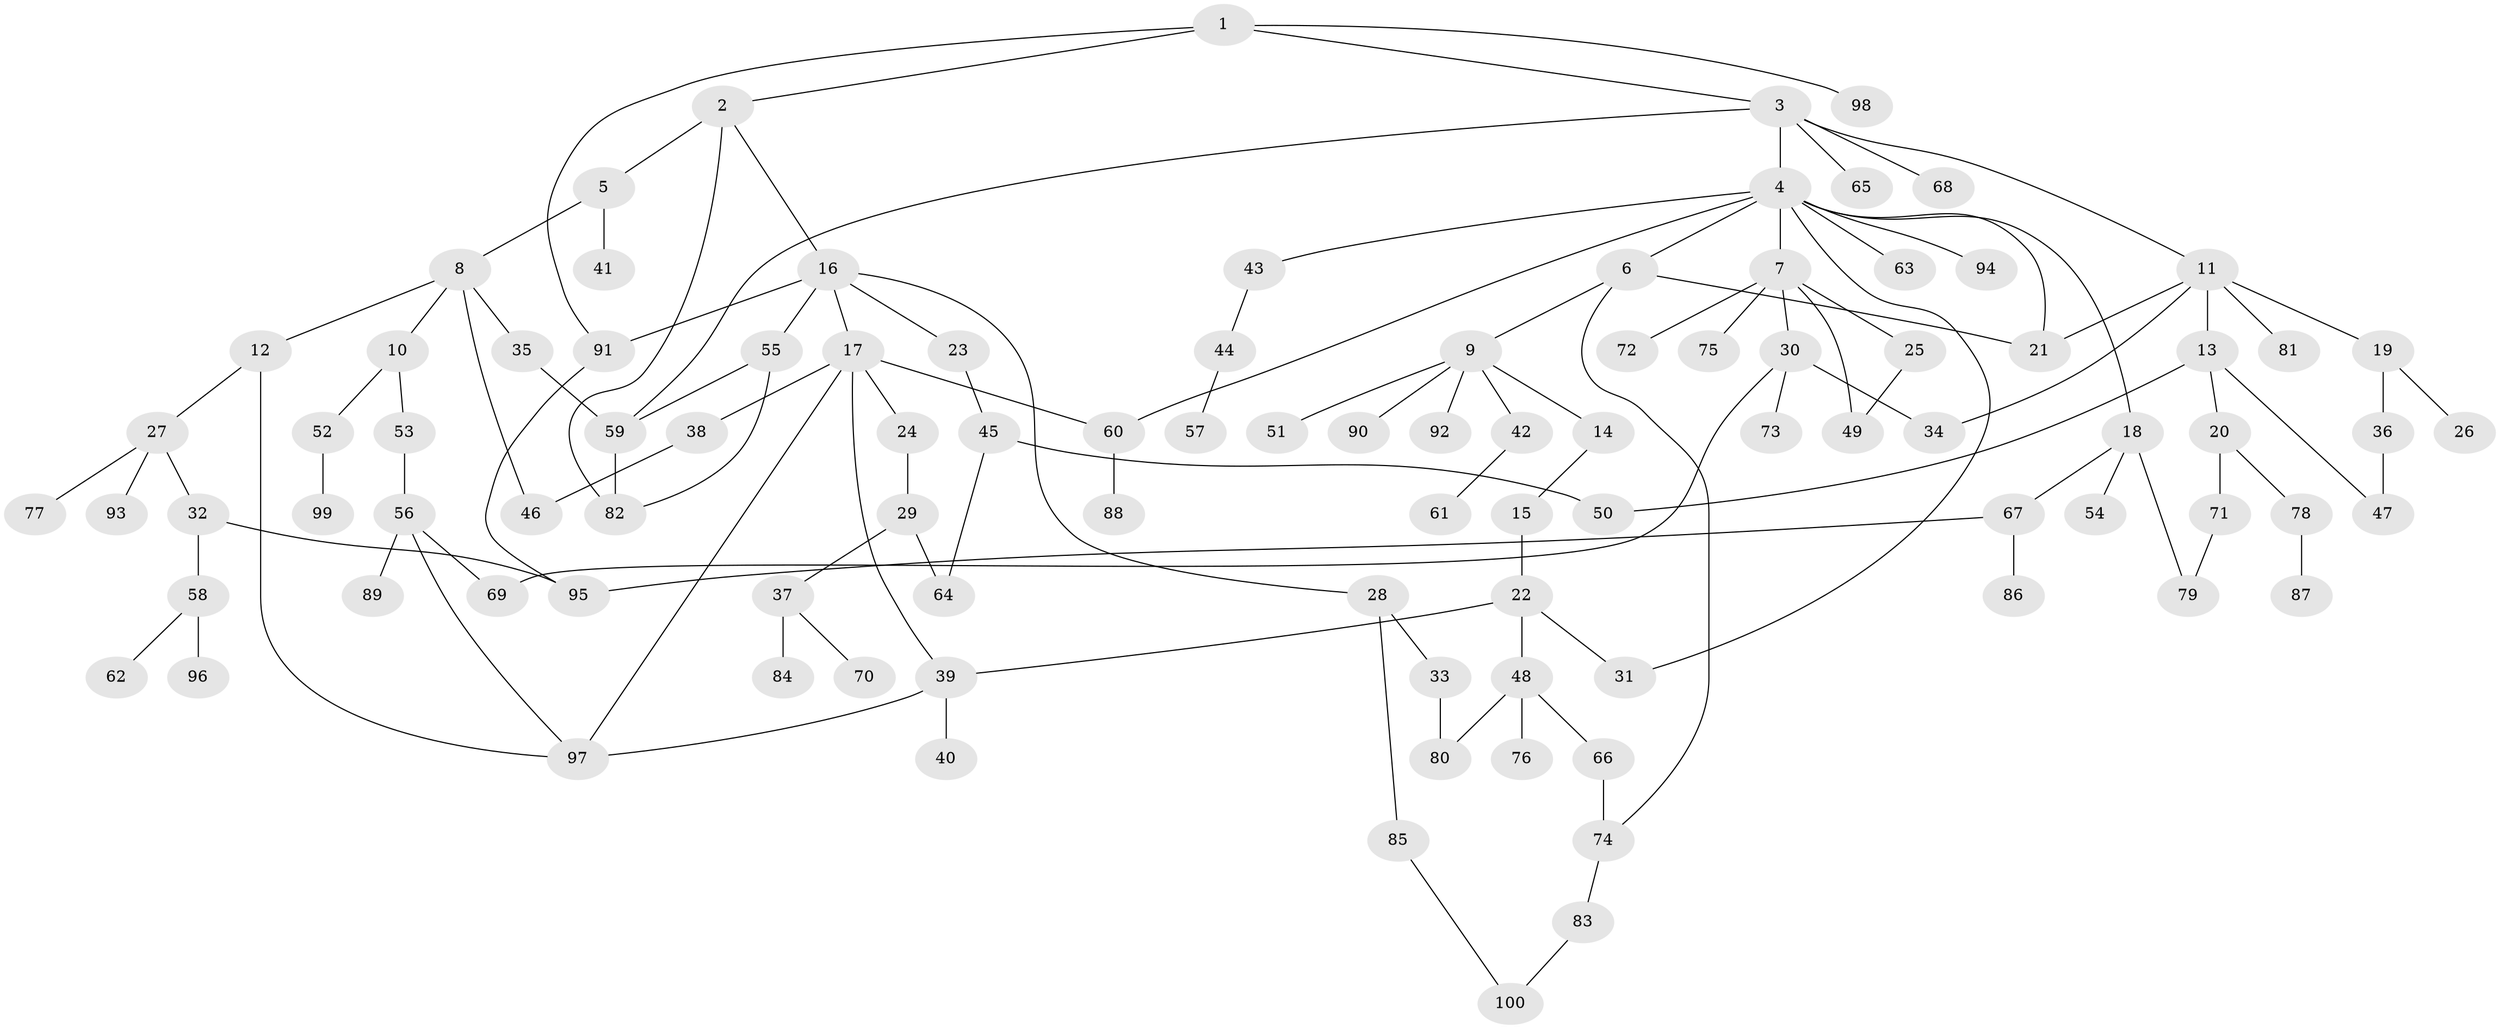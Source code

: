 // Generated by graph-tools (version 1.1) at 2025/38/02/21/25 10:38:52]
// undirected, 100 vertices, 125 edges
graph export_dot {
graph [start="1"]
  node [color=gray90,style=filled];
  1;
  2;
  3;
  4;
  5;
  6;
  7;
  8;
  9;
  10;
  11;
  12;
  13;
  14;
  15;
  16;
  17;
  18;
  19;
  20;
  21;
  22;
  23;
  24;
  25;
  26;
  27;
  28;
  29;
  30;
  31;
  32;
  33;
  34;
  35;
  36;
  37;
  38;
  39;
  40;
  41;
  42;
  43;
  44;
  45;
  46;
  47;
  48;
  49;
  50;
  51;
  52;
  53;
  54;
  55;
  56;
  57;
  58;
  59;
  60;
  61;
  62;
  63;
  64;
  65;
  66;
  67;
  68;
  69;
  70;
  71;
  72;
  73;
  74;
  75;
  76;
  77;
  78;
  79;
  80;
  81;
  82;
  83;
  84;
  85;
  86;
  87;
  88;
  89;
  90;
  91;
  92;
  93;
  94;
  95;
  96;
  97;
  98;
  99;
  100;
  1 -- 2;
  1 -- 3;
  1 -- 98;
  1 -- 91;
  2 -- 5;
  2 -- 16;
  2 -- 82;
  3 -- 4;
  3 -- 11;
  3 -- 59;
  3 -- 65;
  3 -- 68;
  4 -- 6;
  4 -- 7;
  4 -- 18;
  4 -- 31;
  4 -- 43;
  4 -- 63;
  4 -- 94;
  4 -- 60;
  4 -- 21;
  5 -- 8;
  5 -- 41;
  6 -- 9;
  6 -- 74;
  6 -- 21;
  7 -- 25;
  7 -- 30;
  7 -- 72;
  7 -- 75;
  7 -- 49;
  8 -- 10;
  8 -- 12;
  8 -- 35;
  8 -- 46;
  9 -- 14;
  9 -- 42;
  9 -- 51;
  9 -- 90;
  9 -- 92;
  10 -- 52;
  10 -- 53;
  11 -- 13;
  11 -- 19;
  11 -- 21;
  11 -- 81;
  11 -- 34;
  12 -- 27;
  12 -- 97;
  13 -- 20;
  13 -- 47;
  13 -- 50;
  14 -- 15;
  15 -- 22;
  16 -- 17;
  16 -- 23;
  16 -- 28;
  16 -- 55;
  16 -- 91;
  17 -- 24;
  17 -- 38;
  17 -- 60;
  17 -- 97;
  17 -- 39;
  18 -- 54;
  18 -- 67;
  18 -- 79;
  19 -- 26;
  19 -- 36;
  20 -- 71;
  20 -- 78;
  22 -- 39;
  22 -- 48;
  22 -- 31;
  23 -- 45;
  24 -- 29;
  25 -- 49;
  27 -- 32;
  27 -- 77;
  27 -- 93;
  28 -- 33;
  28 -- 85;
  29 -- 37;
  29 -- 64;
  30 -- 34;
  30 -- 73;
  30 -- 69;
  32 -- 58;
  32 -- 95;
  33 -- 80;
  35 -- 59;
  36 -- 47;
  37 -- 70;
  37 -- 84;
  38 -- 46;
  39 -- 40;
  39 -- 97;
  42 -- 61;
  43 -- 44;
  44 -- 57;
  45 -- 64;
  45 -- 50;
  48 -- 66;
  48 -- 76;
  48 -- 80;
  52 -- 99;
  53 -- 56;
  55 -- 82;
  55 -- 59;
  56 -- 69;
  56 -- 89;
  56 -- 97;
  58 -- 62;
  58 -- 96;
  59 -- 82;
  60 -- 88;
  66 -- 74;
  67 -- 86;
  67 -- 95;
  71 -- 79;
  74 -- 83;
  78 -- 87;
  83 -- 100;
  85 -- 100;
  91 -- 95;
}
